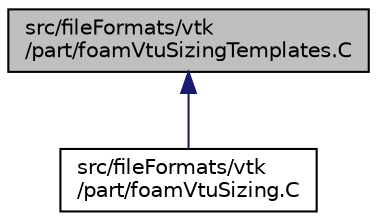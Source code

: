 digraph "src/fileFormats/vtk/part/foamVtuSizingTemplates.C"
{
  bgcolor="transparent";
  edge [fontname="Helvetica",fontsize="10",labelfontname="Helvetica",labelfontsize="10"];
  node [fontname="Helvetica",fontsize="10",shape=record];
  Node1 [label="src/fileFormats/vtk\l/part/foamVtuSizingTemplates.C",height=0.2,width=0.4,color="black", fillcolor="grey75", style="filled" fontcolor="black"];
  Node1 -> Node2 [dir="back",color="midnightblue",fontsize="10",style="solid",fontname="Helvetica"];
  Node2 [label="src/fileFormats/vtk\l/part/foamVtuSizing.C",height=0.2,width=0.4,color="black",URL="$foamVtuSizing_8C.html"];
}
